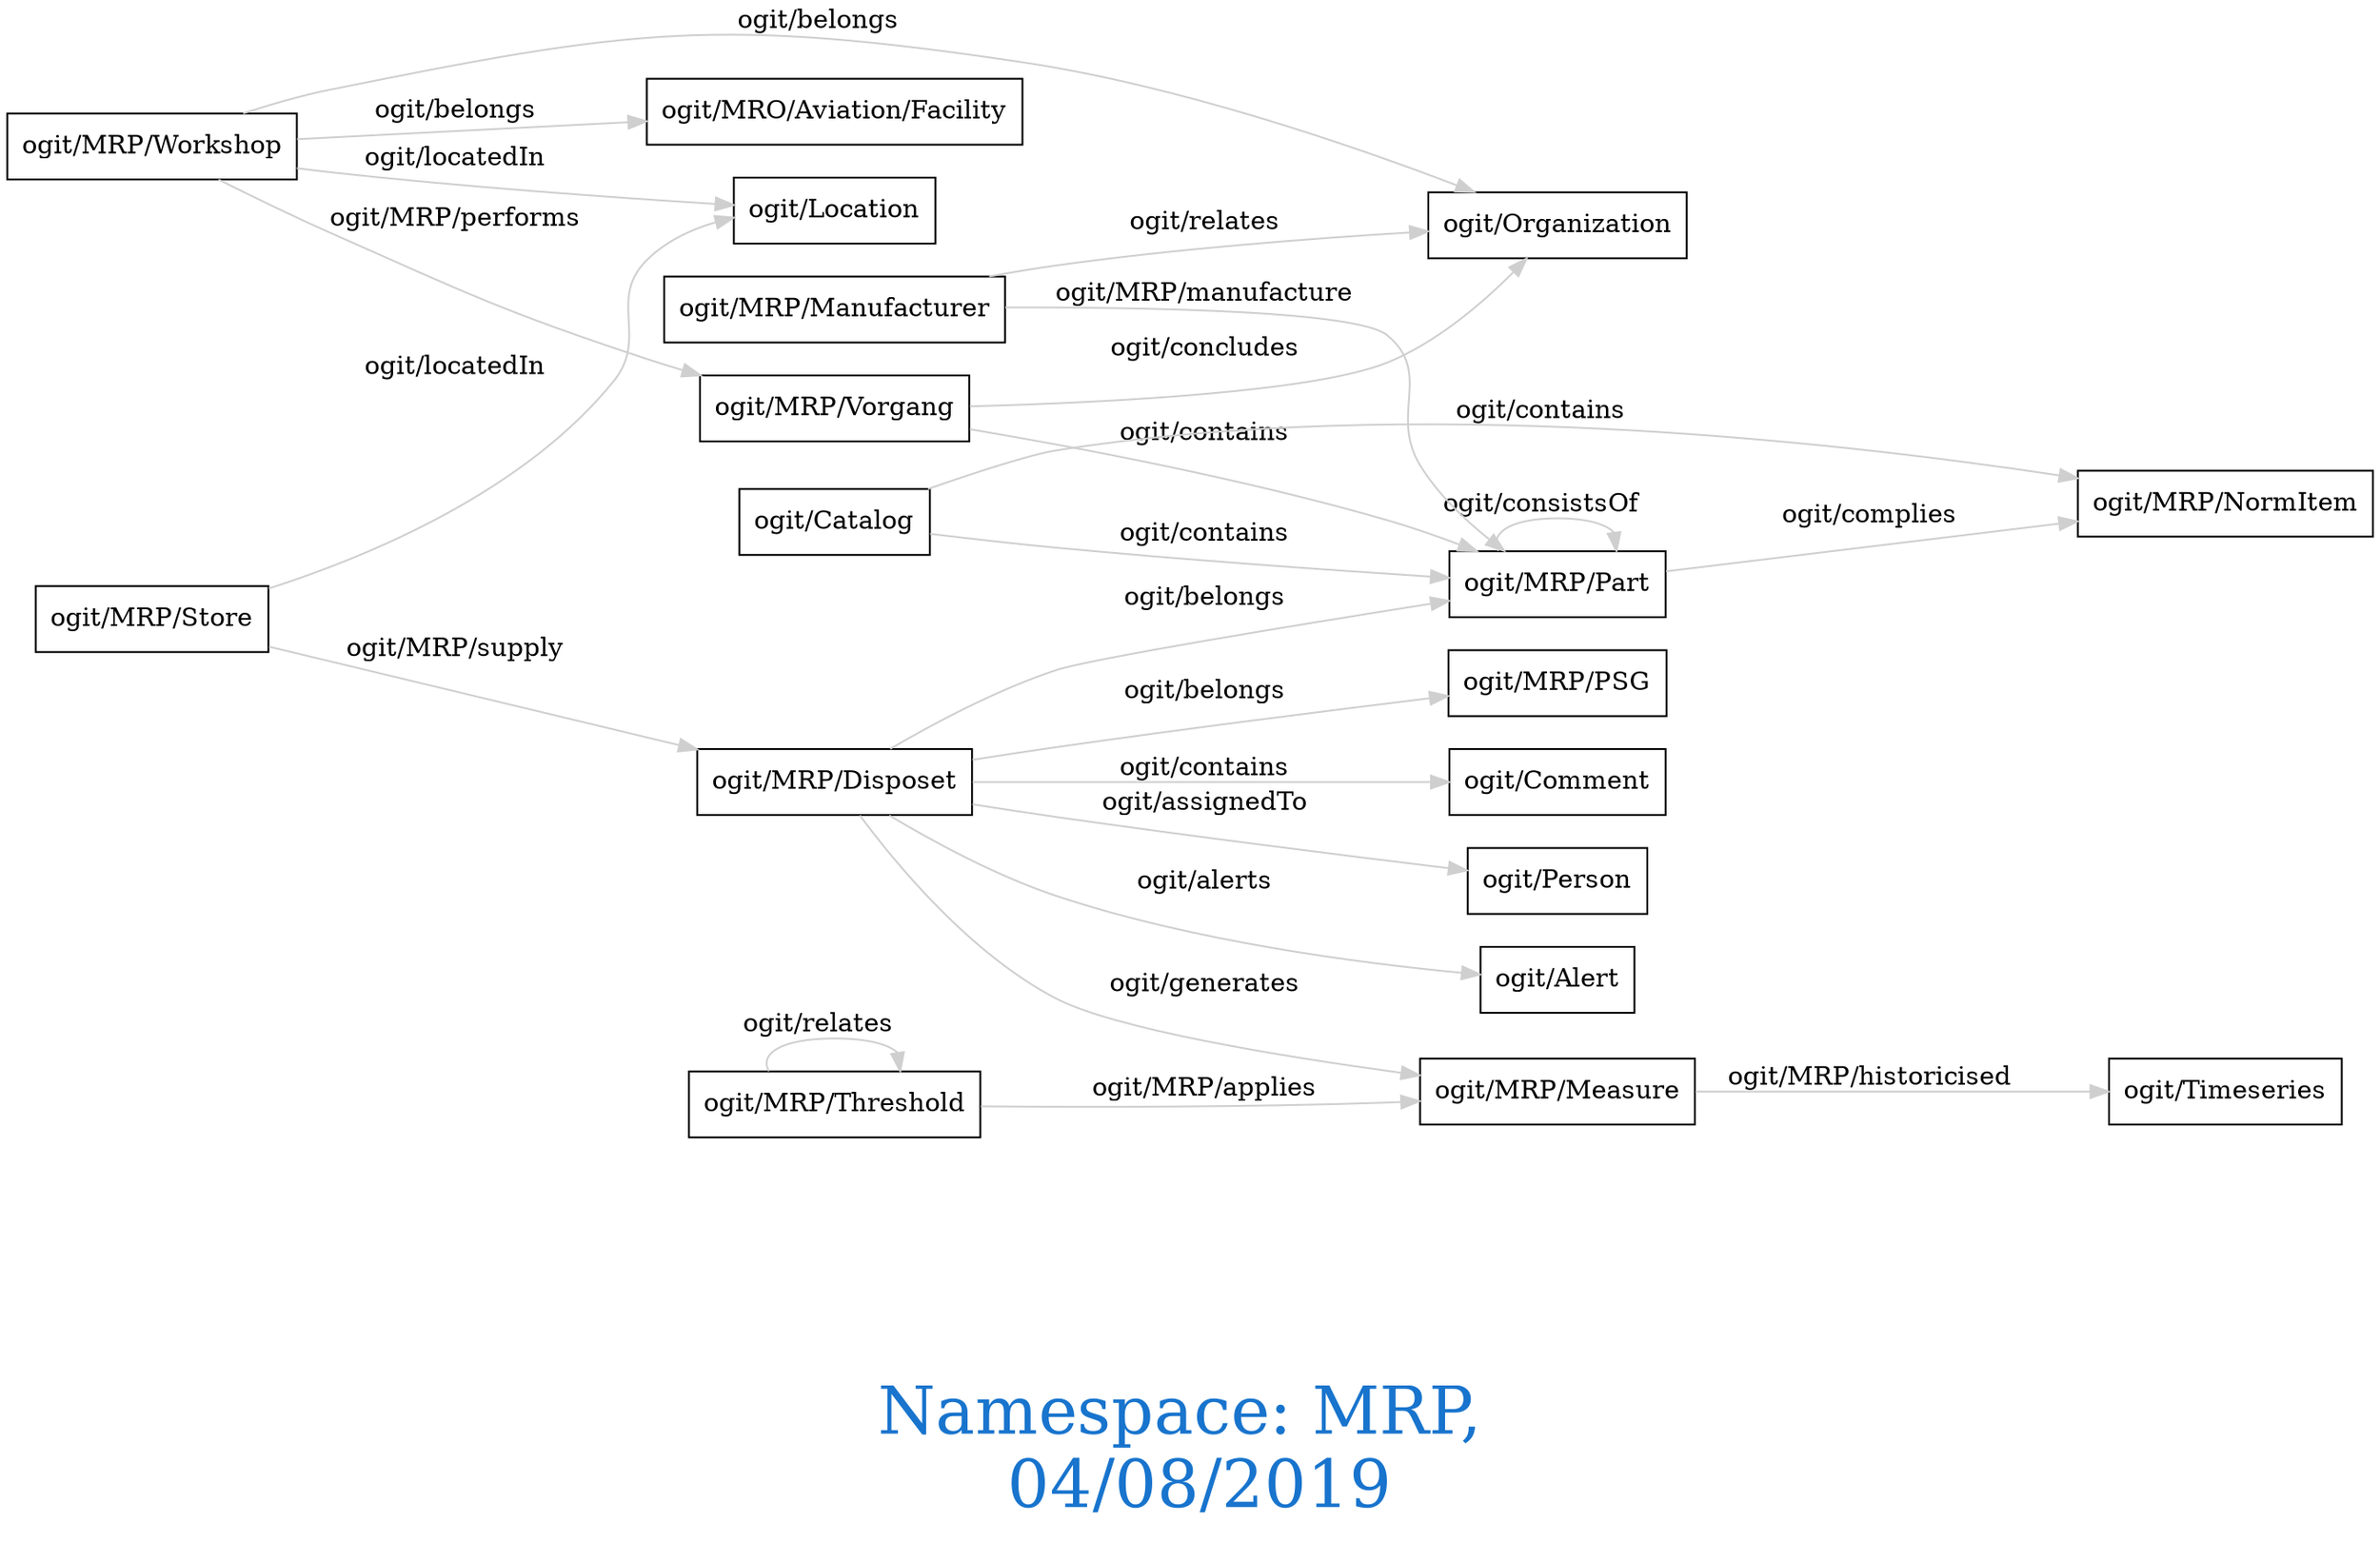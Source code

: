 digraph OGIT_ontology {
 graph [ rankdir= LR,fontsize = 36,
fontcolor= dodgerblue3,label = "\n\n\nNamespace: MRP, \n 04/08/2019"];
node[shape=polygon];
edge [  color="gray81"];

   "ogit/MRP/Disposet" -> "ogit/Comment" [label="ogit/contains    "];
   "ogit/MRP/Vorgang" -> "ogit/MRP/Part" [label="ogit/contains    "];
   "ogit/Catalog" -> "ogit/MRP/NormItem" [label="ogit/contains    "];
   "ogit/Catalog" -> "ogit/MRP/Part" [label="ogit/contains    "];
   "ogit/MRP/Vorgang" -> "ogit/Organization" [label="ogit/concludes    "];
   "ogit/MRP/Disposet" -> "ogit/Person" [label="ogit/assignedTo    "];
   "ogit/MRP/Disposet" -> "ogit/MRP/Measure" [label="ogit/generates    "];
   "ogit/MRP/Threshold" -> "ogit/MRP/Measure" [label="ogit/MRP/applies    "];
   "ogit/MRP/Part" -> "ogit/MRP/NormItem" [label="ogit/complies    "];
   "ogit/MRP/Workshop" -> "ogit/MRP/Vorgang" [label="ogit/MRP/performs    "];
   "ogit/MRP/Disposet" -> "ogit/Alert" [label="ogit/alerts    "];
   "ogit/MRP/Store" -> "ogit/Location" [label="ogit/locatedIn    "];
   "ogit/MRP/Workshop" -> "ogit/Location" [label="ogit/locatedIn    "];
   "ogit/MRP/Measure" -> "ogit/Timeseries" [label="ogit/MRP/historicised    "];
   "ogit/MRP/Manufacturer" -> "ogit/MRP/Part" [label="ogit/MRP/manufacture    "];
   "ogit/MRP/Store" -> "ogit/MRP/Disposet" [label="ogit/MRP/supply    "];
   "ogit/MRP/Disposet" -> "ogit/MRP/Part" [label="ogit/belongs    "];
   "ogit/MRP/Disposet" -> "ogit/MRP/PSG" [label="ogit/belongs    "];
   "ogit/MRP/Workshop" -> "ogit/MRO/Aviation/Facility" [label="ogit/belongs    "];
   "ogit/MRP/Workshop" -> "ogit/Organization" [label="ogit/belongs    "];
   "ogit/MRP/Part" -> "ogit/MRP/Part" [label="ogit/consistsOf    "];
   "ogit/MRP/Manufacturer" -> "ogit/Organization" [label="ogit/relates    "];
   "ogit/MRP/Threshold" -> "ogit/MRP/Threshold" [label="ogit/relates    "];
}
